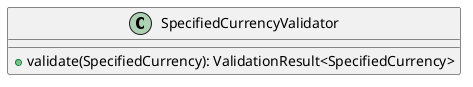 @startuml

    class SpecifiedCurrencyValidator [[SpecifiedCurrencyValidator.html]] {
        +validate(SpecifiedCurrency): ValidationResult<SpecifiedCurrency>
    }

@enduml
